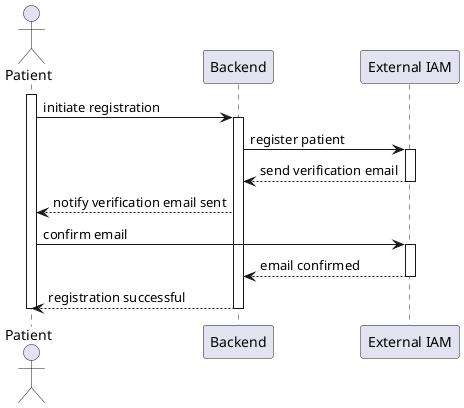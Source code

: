 //US 5.1.3 - As a Patient, I want to register for the healthcare application, 
//so that I can create a user profile and book appointments online

@startuml Level 1 Sequence Diagram for US 5.1.3
actor Patient
participant Backend
participant "External IAM" as IAM

activate Patient
Patient -> Backend: initiate registration
activate Backend

Backend -> IAM: register patient
activate IAM
IAM --> Backend: send verification email
deactivate IAM

Backend --> Patient: notify verification email sent

Patient -> IAM: confirm email
activate IAM
IAM --> Backend: email confirmed
deactivate IAM

Backend --> Patient: registration successful
deactivate Backend
deactivate Patient

@enduml